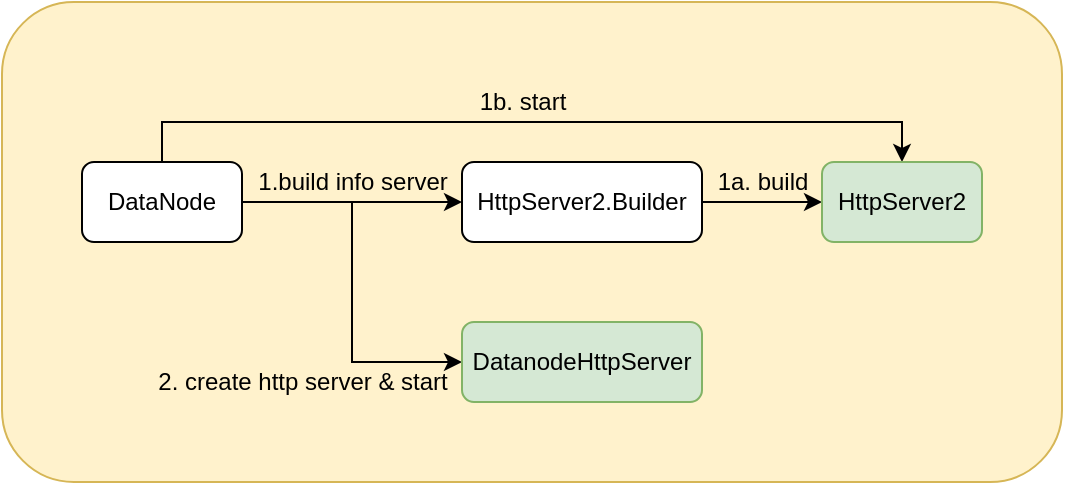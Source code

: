 <mxfile version="12.4.2" type="device" pages="1"><diagram id="0f5U8yHCj9bgI1ubQ05B" name="第 1 页"><mxGraphModel dx="1186" dy="830" grid="1" gridSize="10" guides="1" tooltips="1" connect="1" arrows="1" fold="1" page="1" pageScale="1" pageWidth="827" pageHeight="1169" math="0" shadow="0"><root><mxCell id="0"/><mxCell id="1" parent="0"/><mxCell id="rHfuEn85hGOgtedJwTNR-1" value="" style="rounded=1;whiteSpace=wrap;html=1;fillColor=#fff2cc;strokeColor=#d6b656;" vertex="1" parent="1"><mxGeometry x="80" y="80" width="530" height="240" as="geometry"/></mxCell><mxCell id="rHfuEn85hGOgtedJwTNR-5" style="edgeStyle=orthogonalEdgeStyle;rounded=0;orthogonalLoop=1;jettySize=auto;html=1;entryX=0;entryY=0.5;entryDx=0;entryDy=0;" edge="1" parent="1" source="rHfuEn85hGOgtedJwTNR-2" target="rHfuEn85hGOgtedJwTNR-4"><mxGeometry relative="1" as="geometry"/></mxCell><mxCell id="rHfuEn85hGOgtedJwTNR-10" style="edgeStyle=orthogonalEdgeStyle;rounded=0;orthogonalLoop=1;jettySize=auto;html=1;entryX=0.5;entryY=0;entryDx=0;entryDy=0;" edge="1" parent="1" source="rHfuEn85hGOgtedJwTNR-2" target="rHfuEn85hGOgtedJwTNR-7"><mxGeometry relative="1" as="geometry"><Array as="points"><mxPoint x="160" y="140"/><mxPoint x="530" y="140"/></Array></mxGeometry></mxCell><mxCell id="rHfuEn85hGOgtedJwTNR-14" style="edgeStyle=orthogonalEdgeStyle;rounded=0;orthogonalLoop=1;jettySize=auto;html=1;entryX=0;entryY=0.5;entryDx=0;entryDy=0;" edge="1" parent="1" source="rHfuEn85hGOgtedJwTNR-2" target="rHfuEn85hGOgtedJwTNR-13"><mxGeometry relative="1" as="geometry"/></mxCell><mxCell id="rHfuEn85hGOgtedJwTNR-2" value="DataNode" style="rounded=1;whiteSpace=wrap;html=1;" vertex="1" parent="1"><mxGeometry x="120" y="160" width="80" height="40" as="geometry"/></mxCell><mxCell id="rHfuEn85hGOgtedJwTNR-8" style="edgeStyle=orthogonalEdgeStyle;rounded=0;orthogonalLoop=1;jettySize=auto;html=1;entryX=0;entryY=0.5;entryDx=0;entryDy=0;" edge="1" parent="1" source="rHfuEn85hGOgtedJwTNR-4" target="rHfuEn85hGOgtedJwTNR-7"><mxGeometry relative="1" as="geometry"/></mxCell><mxCell id="rHfuEn85hGOgtedJwTNR-4" value="HttpServer2.Builder" style="rounded=1;whiteSpace=wrap;html=1;" vertex="1" parent="1"><mxGeometry x="310" y="160" width="120" height="40" as="geometry"/></mxCell><mxCell id="rHfuEn85hGOgtedJwTNR-6" value="1.build info server" style="text;html=1;align=center;verticalAlign=middle;resizable=0;points=[];;autosize=1;" vertex="1" parent="1"><mxGeometry x="200" y="160" width="110" height="20" as="geometry"/></mxCell><mxCell id="rHfuEn85hGOgtedJwTNR-7" value="HttpServer2" style="rounded=1;whiteSpace=wrap;html=1;fillColor=#d5e8d4;strokeColor=#82b366;" vertex="1" parent="1"><mxGeometry x="490" y="160" width="80" height="40" as="geometry"/></mxCell><mxCell id="rHfuEn85hGOgtedJwTNR-9" value="1a. build" style="text;html=1;align=center;verticalAlign=middle;resizable=0;points=[];;autosize=1;" vertex="1" parent="1"><mxGeometry x="430" y="160" width="60" height="20" as="geometry"/></mxCell><mxCell id="rHfuEn85hGOgtedJwTNR-11" value="1b. start" style="text;html=1;align=center;verticalAlign=middle;resizable=0;points=[];;autosize=1;" vertex="1" parent="1"><mxGeometry x="310" y="120" width="60" height="20" as="geometry"/></mxCell><mxCell id="rHfuEn85hGOgtedJwTNR-13" value="DatanodeHttpServer" style="rounded=1;whiteSpace=wrap;html=1;fillColor=#d5e8d4;strokeColor=#82b366;" vertex="1" parent="1"><mxGeometry x="310" y="240" width="120" height="40" as="geometry"/></mxCell><mxCell id="rHfuEn85hGOgtedJwTNR-15" value="2. create http server &amp;amp; start" style="text;html=1;align=center;verticalAlign=middle;resizable=0;points=[];;autosize=1;" vertex="1" parent="1"><mxGeometry x="150" y="260" width="160" height="20" as="geometry"/></mxCell></root></mxGraphModel></diagram></mxfile>
